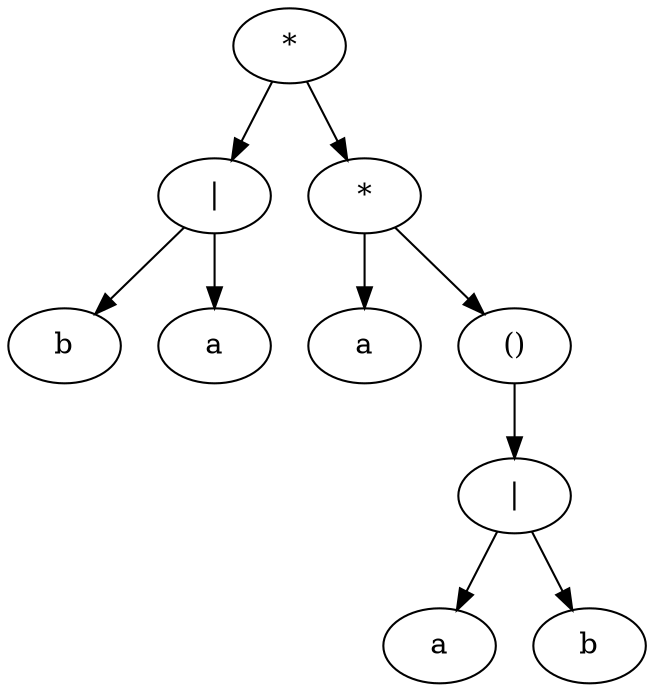 digraph G {
	node_1 [label="*"]
		node_1 -> node_2
		node_1 -> node_3
	node_3 [label="*"]
		node_3 -> node_4
		node_3 -> node_5
	node_5 [label="()"]
		node_5 -> node_6
	node_6 [label="|"]
		node_6 -> node_7
		node_6 -> node_8
	node_8[label="b"]
	node_7[label="a"]
	node_4[label="a"]
	node_2 [label="|"]
		node_2 -> node_9
		node_2 -> node_10
	node_10[label="a"]
	node_9[label="b"]
}
